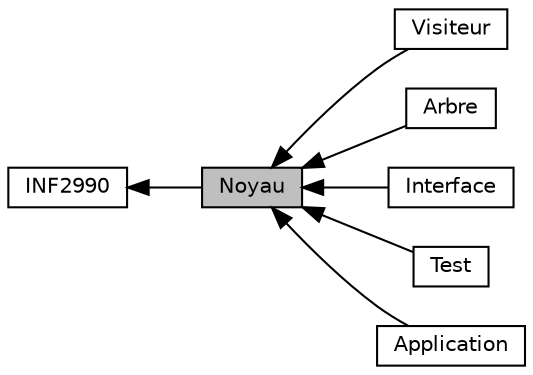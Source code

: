 digraph "Noyau"
{
  edge [fontname="Helvetica",fontsize="10",labelfontname="Helvetica",labelfontsize="10"];
  node [fontname="Helvetica",fontsize="10",shape=record];
  rankdir=LR;
  Node6 [label="Visiteur",height=0.2,width=0.4,color="black", fillcolor="white", style="filled",URL="$d9/de5/group___visiteur.html"];
  Node0 [label="Noyau",height=0.2,width=0.4,color="black", fillcolor="grey75", style="filled", fontcolor="black"];
  Node3 [label="Arbre",height=0.2,width=0.4,color="black", fillcolor="white", style="filled",URL="$d2/dc4/group___arbre.html"];
  Node1 [label="INF2990",height=0.2,width=0.4,color="black", fillcolor="white", style="filled",URL="$da/de9/group___i_n_f2990.html"];
  Node4 [label="Interface",height=0.2,width=0.4,color="black", fillcolor="white", style="filled",URL="$d0/d9b/group___interface.html"];
  Node5 [label="Test",height=0.2,width=0.4,color="black", fillcolor="white", style="filled",URL="$d8/dd3/group___test.html"];
  Node2 [label="Application",height=0.2,width=0.4,color="black", fillcolor="white", style="filled",URL="$df/d29/group___application.html"];
  Node1->Node0 [shape=plaintext, dir="back", style="solid"];
  Node0->Node2 [shape=plaintext, dir="back", style="solid"];
  Node0->Node3 [shape=plaintext, dir="back", style="solid"];
  Node0->Node4 [shape=plaintext, dir="back", style="solid"];
  Node0->Node5 [shape=plaintext, dir="back", style="solid"];
  Node0->Node6 [shape=plaintext, dir="back", style="solid"];
}
